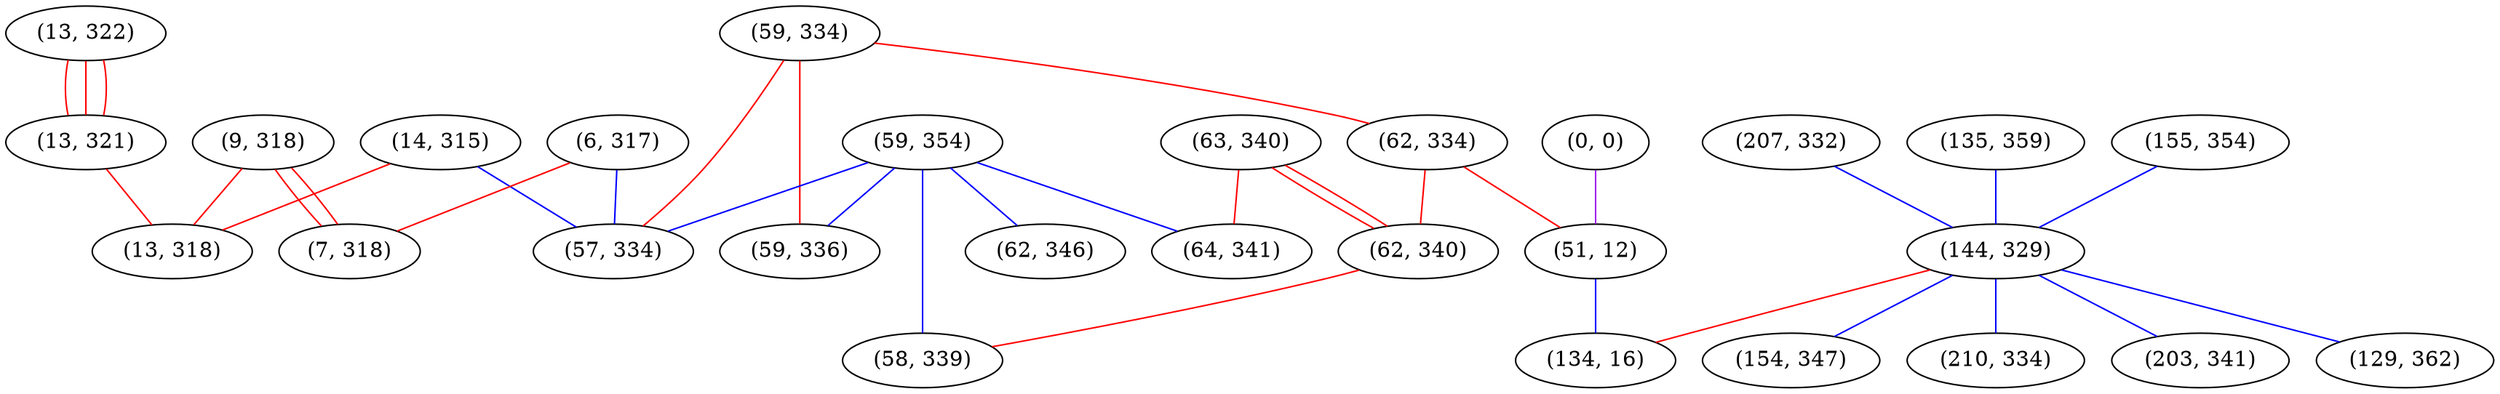 graph "" {
"(13, 322)";
"(59, 334)";
"(14, 315)";
"(63, 340)";
"(9, 318)";
"(59, 354)";
"(207, 332)";
"(13, 321)";
"(64, 341)";
"(6, 317)";
"(62, 334)";
"(62, 340)";
"(135, 359)";
"(57, 334)";
"(13, 318)";
"(155, 354)";
"(0, 0)";
"(144, 329)";
"(7, 318)";
"(203, 341)";
"(129, 362)";
"(154, 347)";
"(58, 339)";
"(59, 336)";
"(62, 346)";
"(210, 334)";
"(51, 12)";
"(134, 16)";
"(13, 322)" -- "(13, 321)"  [color=red, key=0, weight=1];
"(13, 322)" -- "(13, 321)"  [color=red, key=1, weight=1];
"(13, 322)" -- "(13, 321)"  [color=red, key=2, weight=1];
"(59, 334)" -- "(59, 336)"  [color=red, key=0, weight=1];
"(59, 334)" -- "(57, 334)"  [color=red, key=0, weight=1];
"(59, 334)" -- "(62, 334)"  [color=red, key=0, weight=1];
"(14, 315)" -- "(13, 318)"  [color=red, key=0, weight=1];
"(14, 315)" -- "(57, 334)"  [color=blue, key=0, weight=3];
"(63, 340)" -- "(62, 340)"  [color=red, key=0, weight=1];
"(63, 340)" -- "(62, 340)"  [color=red, key=1, weight=1];
"(63, 340)" -- "(64, 341)"  [color=red, key=0, weight=1];
"(9, 318)" -- "(13, 318)"  [color=red, key=0, weight=1];
"(9, 318)" -- "(7, 318)"  [color=red, key=0, weight=1];
"(9, 318)" -- "(7, 318)"  [color=red, key=1, weight=1];
"(59, 354)" -- "(59, 336)"  [color=blue, key=0, weight=3];
"(59, 354)" -- "(58, 339)"  [color=blue, key=0, weight=3];
"(59, 354)" -- "(62, 346)"  [color=blue, key=0, weight=3];
"(59, 354)" -- "(57, 334)"  [color=blue, key=0, weight=3];
"(59, 354)" -- "(64, 341)"  [color=blue, key=0, weight=3];
"(207, 332)" -- "(144, 329)"  [color=blue, key=0, weight=3];
"(13, 321)" -- "(13, 318)"  [color=red, key=0, weight=1];
"(6, 317)" -- "(7, 318)"  [color=red, key=0, weight=1];
"(6, 317)" -- "(57, 334)"  [color=blue, key=0, weight=3];
"(62, 334)" -- "(62, 340)"  [color=red, key=0, weight=1];
"(62, 334)" -- "(51, 12)"  [color=red, key=0, weight=1];
"(62, 340)" -- "(58, 339)"  [color=red, key=0, weight=1];
"(135, 359)" -- "(144, 329)"  [color=blue, key=0, weight=3];
"(155, 354)" -- "(144, 329)"  [color=blue, key=0, weight=3];
"(0, 0)" -- "(51, 12)"  [color=purple, key=0, weight=4];
"(144, 329)" -- "(154, 347)"  [color=blue, key=0, weight=3];
"(144, 329)" -- "(210, 334)"  [color=blue, key=0, weight=3];
"(144, 329)" -- "(203, 341)"  [color=blue, key=0, weight=3];
"(144, 329)" -- "(129, 362)"  [color=blue, key=0, weight=3];
"(144, 329)" -- "(134, 16)"  [color=red, key=0, weight=1];
"(51, 12)" -- "(134, 16)"  [color=blue, key=0, weight=3];
}
